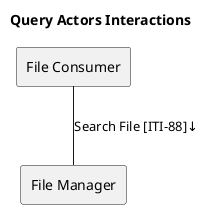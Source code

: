 @startuml
title Query Actors Interactions
agent "File Consumer" as FileConsumer
agent "File Manager" as FileManager
FileConsumer -- FileManager : "Search File [ITI-88]↓"
@enduml